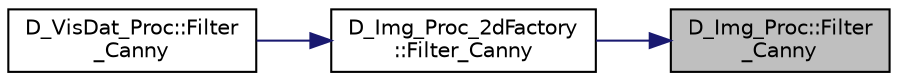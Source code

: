 digraph "D_Img_Proc::Filter_Canny"
{
 // LATEX_PDF_SIZE
  edge [fontname="Helvetica",fontsize="10",labelfontname="Helvetica",labelfontsize="10"];
  node [fontname="Helvetica",fontsize="10",shape=record];
  rankdir="RL";
  Node1 [label="D_Img_Proc::Filter\l_Canny",height=0.2,width=0.4,color="black", fillcolor="grey75", style="filled", fontcolor="black",tooltip=" "];
  Node1 -> Node2 [dir="back",color="midnightblue",fontsize="10",style="solid",fontname="Helvetica"];
  Node2 [label="D_Img_Proc_2dFactory\l::Filter_Canny",height=0.2,width=0.4,color="black", fillcolor="white", style="filled",URL="$class_d___img___proc__2d_factory.html#a3283af34f6fe39ab4fafa29a66c865d7",tooltip=" "];
  Node2 -> Node3 [dir="back",color="midnightblue",fontsize="10",style="solid",fontname="Helvetica"];
  Node3 [label="D_VisDat_Proc::Filter\l_Canny",height=0.2,width=0.4,color="black", fillcolor="white", style="filled",URL="$class_d___vis_dat___proc.html#aa5c967776413851d0542ee59a8a82658",tooltip=" "];
}
